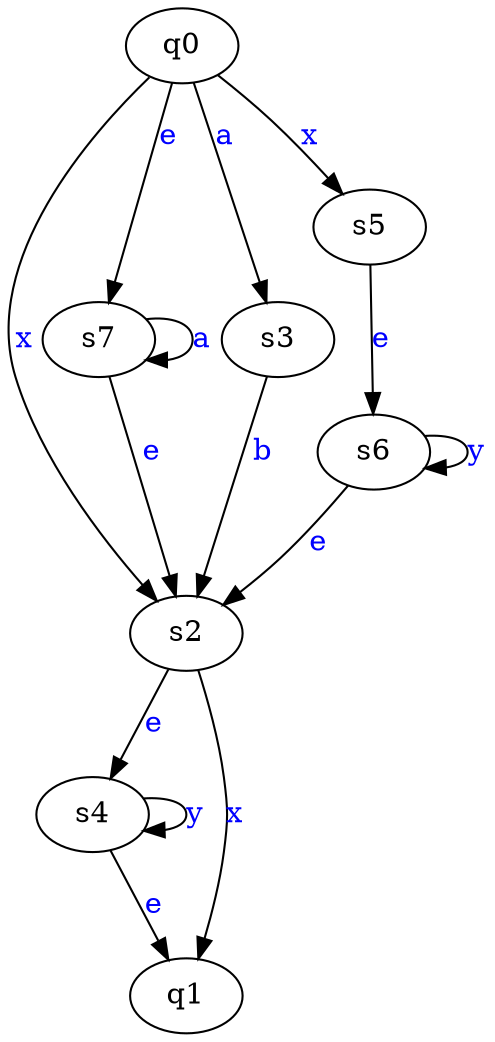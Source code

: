 digraph G {
	"q0"->"s2"[ label=<<font color="blue">x</font>> ];
	"s7"->"s2"[ label=<<font color="blue">e</font>> ];
	"s2"->"s4"[ label=<<font color="blue">e</font>> ];
	"s4"->"s4"[ label=<<font color="blue">y</font>> ];
	"s6"->"s2"[ label=<<font color="blue">e</font>> ];
	"s3"->"s2"[ label=<<font color="blue">b</font>> ];
	"s4"->"q1"[ label=<<font color="blue">e</font>> ];
	"s5"->"s6"[ label=<<font color="blue">e</font>> ];
	"s2"->"q1"[ label=<<font color="blue">x</font>> ];
	"q0"->"s3"[ label=<<font color="blue">a</font>> ];
	"q0"->"s5"[ label=<<font color="blue">x</font>> ];
	"s7"->"s7"[ label=<<font color="blue">a</font>> ];
	"q0"->"s7"[ label=<<font color="blue">e</font>> ];
	"s6"->"s6"[ label=<<font color="blue">y</font>> ];
	"q0";
	"q1";
	"s2";
	"s3";
	"s4";
	"s5";
	"s6";
	"s7";

}
